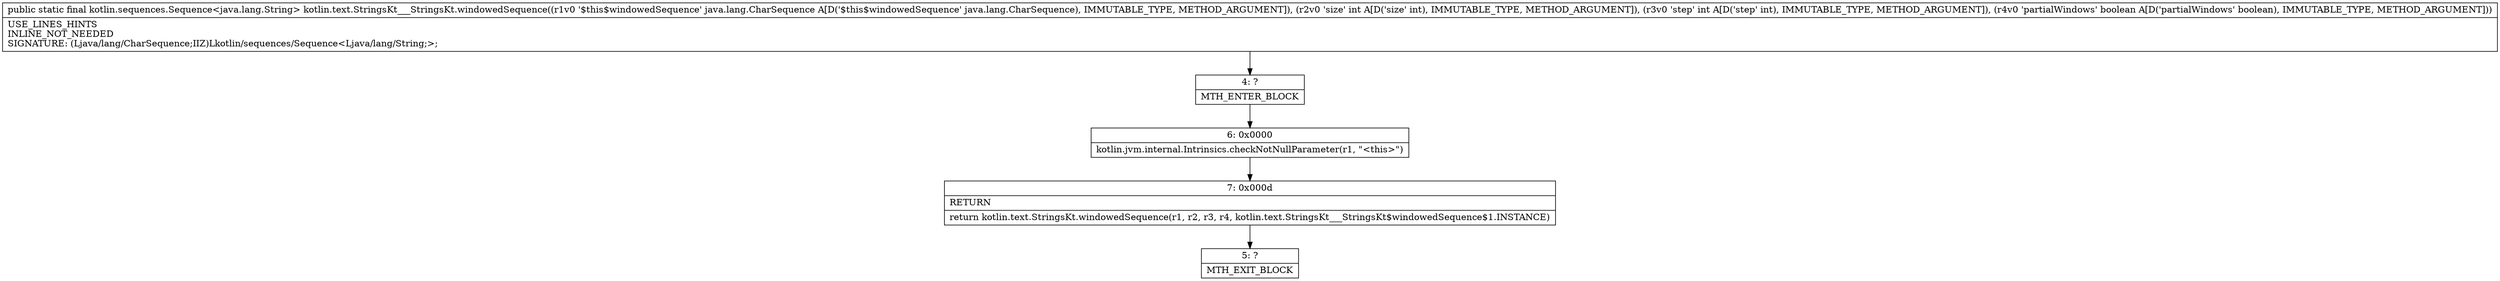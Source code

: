digraph "CFG forkotlin.text.StringsKt___StringsKt.windowedSequence(Ljava\/lang\/CharSequence;IIZ)Lkotlin\/sequences\/Sequence;" {
Node_4 [shape=record,label="{4\:\ ?|MTH_ENTER_BLOCK\l}"];
Node_6 [shape=record,label="{6\:\ 0x0000|kotlin.jvm.internal.Intrinsics.checkNotNullParameter(r1, \"\<this\>\")\l}"];
Node_7 [shape=record,label="{7\:\ 0x000d|RETURN\l|return kotlin.text.StringsKt.windowedSequence(r1, r2, r3, r4, kotlin.text.StringsKt___StringsKt$windowedSequence$1.INSTANCE)\l}"];
Node_5 [shape=record,label="{5\:\ ?|MTH_EXIT_BLOCK\l}"];
MethodNode[shape=record,label="{public static final kotlin.sequences.Sequence\<java.lang.String\> kotlin.text.StringsKt___StringsKt.windowedSequence((r1v0 '$this$windowedSequence' java.lang.CharSequence A[D('$this$windowedSequence' java.lang.CharSequence), IMMUTABLE_TYPE, METHOD_ARGUMENT]), (r2v0 'size' int A[D('size' int), IMMUTABLE_TYPE, METHOD_ARGUMENT]), (r3v0 'step' int A[D('step' int), IMMUTABLE_TYPE, METHOD_ARGUMENT]), (r4v0 'partialWindows' boolean A[D('partialWindows' boolean), IMMUTABLE_TYPE, METHOD_ARGUMENT]))  | USE_LINES_HINTS\lINLINE_NOT_NEEDED\lSIGNATURE: (Ljava\/lang\/CharSequence;IIZ)Lkotlin\/sequences\/Sequence\<Ljava\/lang\/String;\>;\l}"];
MethodNode -> Node_4;Node_4 -> Node_6;
Node_6 -> Node_7;
Node_7 -> Node_5;
}

